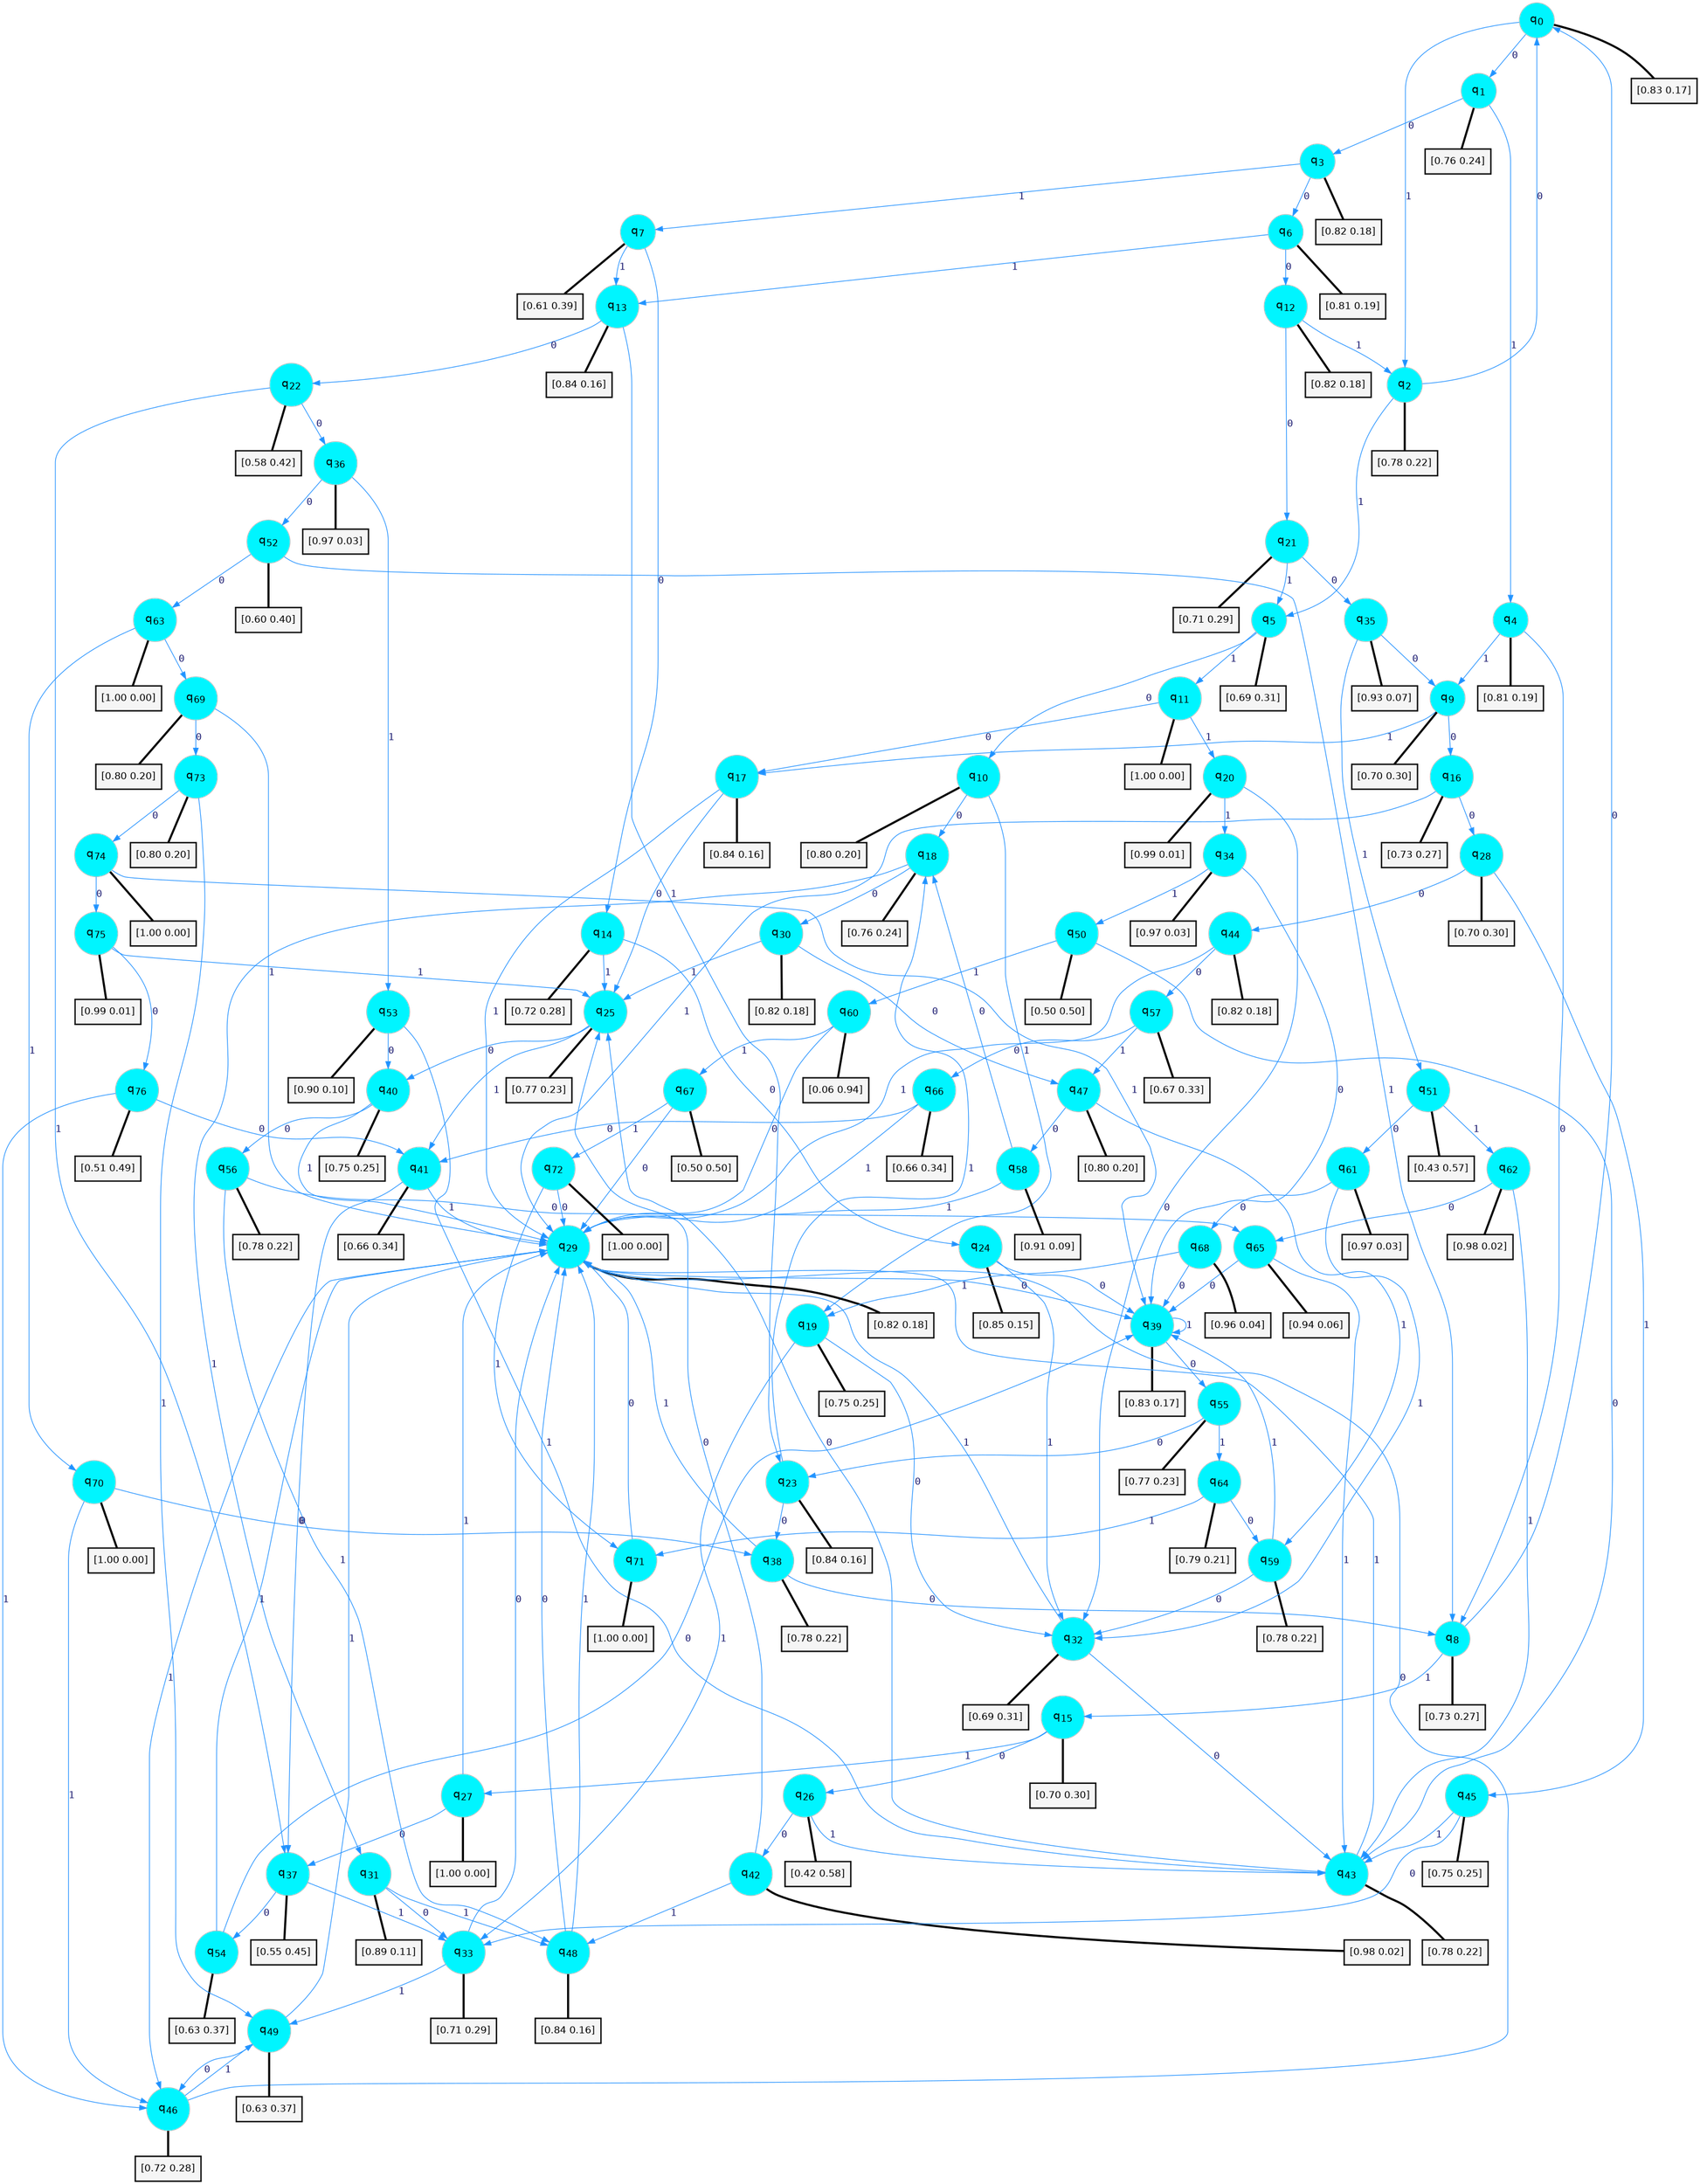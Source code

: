 digraph G {
graph [
bgcolor=transparent, dpi=300, rankdir=TD, size="40,25"];
node [
color=gray, fillcolor=turquoise1, fontcolor=black, fontname=Helvetica, fontsize=16, fontweight=bold, shape=circle, style=filled];
edge [
arrowsize=1, color=dodgerblue1, fontcolor=midnightblue, fontname=courier, fontweight=bold, penwidth=1, style=solid, weight=20];
0[label=<q<SUB>0</SUB>>];
1[label=<q<SUB>1</SUB>>];
2[label=<q<SUB>2</SUB>>];
3[label=<q<SUB>3</SUB>>];
4[label=<q<SUB>4</SUB>>];
5[label=<q<SUB>5</SUB>>];
6[label=<q<SUB>6</SUB>>];
7[label=<q<SUB>7</SUB>>];
8[label=<q<SUB>8</SUB>>];
9[label=<q<SUB>9</SUB>>];
10[label=<q<SUB>10</SUB>>];
11[label=<q<SUB>11</SUB>>];
12[label=<q<SUB>12</SUB>>];
13[label=<q<SUB>13</SUB>>];
14[label=<q<SUB>14</SUB>>];
15[label=<q<SUB>15</SUB>>];
16[label=<q<SUB>16</SUB>>];
17[label=<q<SUB>17</SUB>>];
18[label=<q<SUB>18</SUB>>];
19[label=<q<SUB>19</SUB>>];
20[label=<q<SUB>20</SUB>>];
21[label=<q<SUB>21</SUB>>];
22[label=<q<SUB>22</SUB>>];
23[label=<q<SUB>23</SUB>>];
24[label=<q<SUB>24</SUB>>];
25[label=<q<SUB>25</SUB>>];
26[label=<q<SUB>26</SUB>>];
27[label=<q<SUB>27</SUB>>];
28[label=<q<SUB>28</SUB>>];
29[label=<q<SUB>29</SUB>>];
30[label=<q<SUB>30</SUB>>];
31[label=<q<SUB>31</SUB>>];
32[label=<q<SUB>32</SUB>>];
33[label=<q<SUB>33</SUB>>];
34[label=<q<SUB>34</SUB>>];
35[label=<q<SUB>35</SUB>>];
36[label=<q<SUB>36</SUB>>];
37[label=<q<SUB>37</SUB>>];
38[label=<q<SUB>38</SUB>>];
39[label=<q<SUB>39</SUB>>];
40[label=<q<SUB>40</SUB>>];
41[label=<q<SUB>41</SUB>>];
42[label=<q<SUB>42</SUB>>];
43[label=<q<SUB>43</SUB>>];
44[label=<q<SUB>44</SUB>>];
45[label=<q<SUB>45</SUB>>];
46[label=<q<SUB>46</SUB>>];
47[label=<q<SUB>47</SUB>>];
48[label=<q<SUB>48</SUB>>];
49[label=<q<SUB>49</SUB>>];
50[label=<q<SUB>50</SUB>>];
51[label=<q<SUB>51</SUB>>];
52[label=<q<SUB>52</SUB>>];
53[label=<q<SUB>53</SUB>>];
54[label=<q<SUB>54</SUB>>];
55[label=<q<SUB>55</SUB>>];
56[label=<q<SUB>56</SUB>>];
57[label=<q<SUB>57</SUB>>];
58[label=<q<SUB>58</SUB>>];
59[label=<q<SUB>59</SUB>>];
60[label=<q<SUB>60</SUB>>];
61[label=<q<SUB>61</SUB>>];
62[label=<q<SUB>62</SUB>>];
63[label=<q<SUB>63</SUB>>];
64[label=<q<SUB>64</SUB>>];
65[label=<q<SUB>65</SUB>>];
66[label=<q<SUB>66</SUB>>];
67[label=<q<SUB>67</SUB>>];
68[label=<q<SUB>68</SUB>>];
69[label=<q<SUB>69</SUB>>];
70[label=<q<SUB>70</SUB>>];
71[label=<q<SUB>71</SUB>>];
72[label=<q<SUB>72</SUB>>];
73[label=<q<SUB>73</SUB>>];
74[label=<q<SUB>74</SUB>>];
75[label=<q<SUB>75</SUB>>];
76[label=<q<SUB>76</SUB>>];
77[label="[0.83 0.17]", shape=box,fontcolor=black, fontname=Helvetica, fontsize=14, penwidth=2, fillcolor=whitesmoke,color=black];
78[label="[0.76 0.24]", shape=box,fontcolor=black, fontname=Helvetica, fontsize=14, penwidth=2, fillcolor=whitesmoke,color=black];
79[label="[0.78 0.22]", shape=box,fontcolor=black, fontname=Helvetica, fontsize=14, penwidth=2, fillcolor=whitesmoke,color=black];
80[label="[0.82 0.18]", shape=box,fontcolor=black, fontname=Helvetica, fontsize=14, penwidth=2, fillcolor=whitesmoke,color=black];
81[label="[0.81 0.19]", shape=box,fontcolor=black, fontname=Helvetica, fontsize=14, penwidth=2, fillcolor=whitesmoke,color=black];
82[label="[0.69 0.31]", shape=box,fontcolor=black, fontname=Helvetica, fontsize=14, penwidth=2, fillcolor=whitesmoke,color=black];
83[label="[0.81 0.19]", shape=box,fontcolor=black, fontname=Helvetica, fontsize=14, penwidth=2, fillcolor=whitesmoke,color=black];
84[label="[0.61 0.39]", shape=box,fontcolor=black, fontname=Helvetica, fontsize=14, penwidth=2, fillcolor=whitesmoke,color=black];
85[label="[0.73 0.27]", shape=box,fontcolor=black, fontname=Helvetica, fontsize=14, penwidth=2, fillcolor=whitesmoke,color=black];
86[label="[0.70 0.30]", shape=box,fontcolor=black, fontname=Helvetica, fontsize=14, penwidth=2, fillcolor=whitesmoke,color=black];
87[label="[0.80 0.20]", shape=box,fontcolor=black, fontname=Helvetica, fontsize=14, penwidth=2, fillcolor=whitesmoke,color=black];
88[label="[1.00 0.00]", shape=box,fontcolor=black, fontname=Helvetica, fontsize=14, penwidth=2, fillcolor=whitesmoke,color=black];
89[label="[0.82 0.18]", shape=box,fontcolor=black, fontname=Helvetica, fontsize=14, penwidth=2, fillcolor=whitesmoke,color=black];
90[label="[0.84 0.16]", shape=box,fontcolor=black, fontname=Helvetica, fontsize=14, penwidth=2, fillcolor=whitesmoke,color=black];
91[label="[0.72 0.28]", shape=box,fontcolor=black, fontname=Helvetica, fontsize=14, penwidth=2, fillcolor=whitesmoke,color=black];
92[label="[0.70 0.30]", shape=box,fontcolor=black, fontname=Helvetica, fontsize=14, penwidth=2, fillcolor=whitesmoke,color=black];
93[label="[0.73 0.27]", shape=box,fontcolor=black, fontname=Helvetica, fontsize=14, penwidth=2, fillcolor=whitesmoke,color=black];
94[label="[0.84 0.16]", shape=box,fontcolor=black, fontname=Helvetica, fontsize=14, penwidth=2, fillcolor=whitesmoke,color=black];
95[label="[0.76 0.24]", shape=box,fontcolor=black, fontname=Helvetica, fontsize=14, penwidth=2, fillcolor=whitesmoke,color=black];
96[label="[0.75 0.25]", shape=box,fontcolor=black, fontname=Helvetica, fontsize=14, penwidth=2, fillcolor=whitesmoke,color=black];
97[label="[0.99 0.01]", shape=box,fontcolor=black, fontname=Helvetica, fontsize=14, penwidth=2, fillcolor=whitesmoke,color=black];
98[label="[0.71 0.29]", shape=box,fontcolor=black, fontname=Helvetica, fontsize=14, penwidth=2, fillcolor=whitesmoke,color=black];
99[label="[0.58 0.42]", shape=box,fontcolor=black, fontname=Helvetica, fontsize=14, penwidth=2, fillcolor=whitesmoke,color=black];
100[label="[0.84 0.16]", shape=box,fontcolor=black, fontname=Helvetica, fontsize=14, penwidth=2, fillcolor=whitesmoke,color=black];
101[label="[0.85 0.15]", shape=box,fontcolor=black, fontname=Helvetica, fontsize=14, penwidth=2, fillcolor=whitesmoke,color=black];
102[label="[0.77 0.23]", shape=box,fontcolor=black, fontname=Helvetica, fontsize=14, penwidth=2, fillcolor=whitesmoke,color=black];
103[label="[0.42 0.58]", shape=box,fontcolor=black, fontname=Helvetica, fontsize=14, penwidth=2, fillcolor=whitesmoke,color=black];
104[label="[1.00 0.00]", shape=box,fontcolor=black, fontname=Helvetica, fontsize=14, penwidth=2, fillcolor=whitesmoke,color=black];
105[label="[0.70 0.30]", shape=box,fontcolor=black, fontname=Helvetica, fontsize=14, penwidth=2, fillcolor=whitesmoke,color=black];
106[label="[0.82 0.18]", shape=box,fontcolor=black, fontname=Helvetica, fontsize=14, penwidth=2, fillcolor=whitesmoke,color=black];
107[label="[0.82 0.18]", shape=box,fontcolor=black, fontname=Helvetica, fontsize=14, penwidth=2, fillcolor=whitesmoke,color=black];
108[label="[0.89 0.11]", shape=box,fontcolor=black, fontname=Helvetica, fontsize=14, penwidth=2, fillcolor=whitesmoke,color=black];
109[label="[0.69 0.31]", shape=box,fontcolor=black, fontname=Helvetica, fontsize=14, penwidth=2, fillcolor=whitesmoke,color=black];
110[label="[0.71 0.29]", shape=box,fontcolor=black, fontname=Helvetica, fontsize=14, penwidth=2, fillcolor=whitesmoke,color=black];
111[label="[0.97 0.03]", shape=box,fontcolor=black, fontname=Helvetica, fontsize=14, penwidth=2, fillcolor=whitesmoke,color=black];
112[label="[0.93 0.07]", shape=box,fontcolor=black, fontname=Helvetica, fontsize=14, penwidth=2, fillcolor=whitesmoke,color=black];
113[label="[0.97 0.03]", shape=box,fontcolor=black, fontname=Helvetica, fontsize=14, penwidth=2, fillcolor=whitesmoke,color=black];
114[label="[0.55 0.45]", shape=box,fontcolor=black, fontname=Helvetica, fontsize=14, penwidth=2, fillcolor=whitesmoke,color=black];
115[label="[0.78 0.22]", shape=box,fontcolor=black, fontname=Helvetica, fontsize=14, penwidth=2, fillcolor=whitesmoke,color=black];
116[label="[0.83 0.17]", shape=box,fontcolor=black, fontname=Helvetica, fontsize=14, penwidth=2, fillcolor=whitesmoke,color=black];
117[label="[0.75 0.25]", shape=box,fontcolor=black, fontname=Helvetica, fontsize=14, penwidth=2, fillcolor=whitesmoke,color=black];
118[label="[0.66 0.34]", shape=box,fontcolor=black, fontname=Helvetica, fontsize=14, penwidth=2, fillcolor=whitesmoke,color=black];
119[label="[0.98 0.02]", shape=box,fontcolor=black, fontname=Helvetica, fontsize=14, penwidth=2, fillcolor=whitesmoke,color=black];
120[label="[0.78 0.22]", shape=box,fontcolor=black, fontname=Helvetica, fontsize=14, penwidth=2, fillcolor=whitesmoke,color=black];
121[label="[0.82 0.18]", shape=box,fontcolor=black, fontname=Helvetica, fontsize=14, penwidth=2, fillcolor=whitesmoke,color=black];
122[label="[0.75 0.25]", shape=box,fontcolor=black, fontname=Helvetica, fontsize=14, penwidth=2, fillcolor=whitesmoke,color=black];
123[label="[0.72 0.28]", shape=box,fontcolor=black, fontname=Helvetica, fontsize=14, penwidth=2, fillcolor=whitesmoke,color=black];
124[label="[0.80 0.20]", shape=box,fontcolor=black, fontname=Helvetica, fontsize=14, penwidth=2, fillcolor=whitesmoke,color=black];
125[label="[0.84 0.16]", shape=box,fontcolor=black, fontname=Helvetica, fontsize=14, penwidth=2, fillcolor=whitesmoke,color=black];
126[label="[0.63 0.37]", shape=box,fontcolor=black, fontname=Helvetica, fontsize=14, penwidth=2, fillcolor=whitesmoke,color=black];
127[label="[0.50 0.50]", shape=box,fontcolor=black, fontname=Helvetica, fontsize=14, penwidth=2, fillcolor=whitesmoke,color=black];
128[label="[0.43 0.57]", shape=box,fontcolor=black, fontname=Helvetica, fontsize=14, penwidth=2, fillcolor=whitesmoke,color=black];
129[label="[0.60 0.40]", shape=box,fontcolor=black, fontname=Helvetica, fontsize=14, penwidth=2, fillcolor=whitesmoke,color=black];
130[label="[0.90 0.10]", shape=box,fontcolor=black, fontname=Helvetica, fontsize=14, penwidth=2, fillcolor=whitesmoke,color=black];
131[label="[0.63 0.37]", shape=box,fontcolor=black, fontname=Helvetica, fontsize=14, penwidth=2, fillcolor=whitesmoke,color=black];
132[label="[0.77 0.23]", shape=box,fontcolor=black, fontname=Helvetica, fontsize=14, penwidth=2, fillcolor=whitesmoke,color=black];
133[label="[0.78 0.22]", shape=box,fontcolor=black, fontname=Helvetica, fontsize=14, penwidth=2, fillcolor=whitesmoke,color=black];
134[label="[0.67 0.33]", shape=box,fontcolor=black, fontname=Helvetica, fontsize=14, penwidth=2, fillcolor=whitesmoke,color=black];
135[label="[0.91 0.09]", shape=box,fontcolor=black, fontname=Helvetica, fontsize=14, penwidth=2, fillcolor=whitesmoke,color=black];
136[label="[0.78 0.22]", shape=box,fontcolor=black, fontname=Helvetica, fontsize=14, penwidth=2, fillcolor=whitesmoke,color=black];
137[label="[0.06 0.94]", shape=box,fontcolor=black, fontname=Helvetica, fontsize=14, penwidth=2, fillcolor=whitesmoke,color=black];
138[label="[0.97 0.03]", shape=box,fontcolor=black, fontname=Helvetica, fontsize=14, penwidth=2, fillcolor=whitesmoke,color=black];
139[label="[0.98 0.02]", shape=box,fontcolor=black, fontname=Helvetica, fontsize=14, penwidth=2, fillcolor=whitesmoke,color=black];
140[label="[1.00 0.00]", shape=box,fontcolor=black, fontname=Helvetica, fontsize=14, penwidth=2, fillcolor=whitesmoke,color=black];
141[label="[0.79 0.21]", shape=box,fontcolor=black, fontname=Helvetica, fontsize=14, penwidth=2, fillcolor=whitesmoke,color=black];
142[label="[0.94 0.06]", shape=box,fontcolor=black, fontname=Helvetica, fontsize=14, penwidth=2, fillcolor=whitesmoke,color=black];
143[label="[0.66 0.34]", shape=box,fontcolor=black, fontname=Helvetica, fontsize=14, penwidth=2, fillcolor=whitesmoke,color=black];
144[label="[0.50 0.50]", shape=box,fontcolor=black, fontname=Helvetica, fontsize=14, penwidth=2, fillcolor=whitesmoke,color=black];
145[label="[0.96 0.04]", shape=box,fontcolor=black, fontname=Helvetica, fontsize=14, penwidth=2, fillcolor=whitesmoke,color=black];
146[label="[0.80 0.20]", shape=box,fontcolor=black, fontname=Helvetica, fontsize=14, penwidth=2, fillcolor=whitesmoke,color=black];
147[label="[1.00 0.00]", shape=box,fontcolor=black, fontname=Helvetica, fontsize=14, penwidth=2, fillcolor=whitesmoke,color=black];
148[label="[1.00 0.00]", shape=box,fontcolor=black, fontname=Helvetica, fontsize=14, penwidth=2, fillcolor=whitesmoke,color=black];
149[label="[1.00 0.00]", shape=box,fontcolor=black, fontname=Helvetica, fontsize=14, penwidth=2, fillcolor=whitesmoke,color=black];
150[label="[0.80 0.20]", shape=box,fontcolor=black, fontname=Helvetica, fontsize=14, penwidth=2, fillcolor=whitesmoke,color=black];
151[label="[1.00 0.00]", shape=box,fontcolor=black, fontname=Helvetica, fontsize=14, penwidth=2, fillcolor=whitesmoke,color=black];
152[label="[0.99 0.01]", shape=box,fontcolor=black, fontname=Helvetica, fontsize=14, penwidth=2, fillcolor=whitesmoke,color=black];
153[label="[0.51 0.49]", shape=box,fontcolor=black, fontname=Helvetica, fontsize=14, penwidth=2, fillcolor=whitesmoke,color=black];
0->1 [label=0];
0->2 [label=1];
0->77 [arrowhead=none, penwidth=3,color=black];
1->3 [label=0];
1->4 [label=1];
1->78 [arrowhead=none, penwidth=3,color=black];
2->0 [label=0];
2->5 [label=1];
2->79 [arrowhead=none, penwidth=3,color=black];
3->6 [label=0];
3->7 [label=1];
3->80 [arrowhead=none, penwidth=3,color=black];
4->8 [label=0];
4->9 [label=1];
4->81 [arrowhead=none, penwidth=3,color=black];
5->10 [label=0];
5->11 [label=1];
5->82 [arrowhead=none, penwidth=3,color=black];
6->12 [label=0];
6->13 [label=1];
6->83 [arrowhead=none, penwidth=3,color=black];
7->14 [label=0];
7->13 [label=1];
7->84 [arrowhead=none, penwidth=3,color=black];
8->0 [label=0];
8->15 [label=1];
8->85 [arrowhead=none, penwidth=3,color=black];
9->16 [label=0];
9->17 [label=1];
9->86 [arrowhead=none, penwidth=3,color=black];
10->18 [label=0];
10->19 [label=1];
10->87 [arrowhead=none, penwidth=3,color=black];
11->17 [label=0];
11->20 [label=1];
11->88 [arrowhead=none, penwidth=3,color=black];
12->21 [label=0];
12->2 [label=1];
12->89 [arrowhead=none, penwidth=3,color=black];
13->22 [label=0];
13->23 [label=1];
13->90 [arrowhead=none, penwidth=3,color=black];
14->24 [label=0];
14->25 [label=1];
14->91 [arrowhead=none, penwidth=3,color=black];
15->26 [label=0];
15->27 [label=1];
15->92 [arrowhead=none, penwidth=3,color=black];
16->28 [label=0];
16->29 [label=1];
16->93 [arrowhead=none, penwidth=3,color=black];
17->25 [label=0];
17->29 [label=1];
17->94 [arrowhead=none, penwidth=3,color=black];
18->30 [label=0];
18->31 [label=1];
18->95 [arrowhead=none, penwidth=3,color=black];
19->32 [label=0];
19->33 [label=1];
19->96 [arrowhead=none, penwidth=3,color=black];
20->32 [label=0];
20->34 [label=1];
20->97 [arrowhead=none, penwidth=3,color=black];
21->35 [label=0];
21->5 [label=1];
21->98 [arrowhead=none, penwidth=3,color=black];
22->36 [label=0];
22->37 [label=1];
22->99 [arrowhead=none, penwidth=3,color=black];
23->38 [label=0];
23->18 [label=1];
23->100 [arrowhead=none, penwidth=3,color=black];
24->39 [label=0];
24->32 [label=1];
24->101 [arrowhead=none, penwidth=3,color=black];
25->40 [label=0];
25->41 [label=1];
25->102 [arrowhead=none, penwidth=3,color=black];
26->42 [label=0];
26->43 [label=1];
26->103 [arrowhead=none, penwidth=3,color=black];
27->37 [label=0];
27->29 [label=1];
27->104 [arrowhead=none, penwidth=3,color=black];
28->44 [label=0];
28->45 [label=1];
28->105 [arrowhead=none, penwidth=3,color=black];
29->39 [label=0];
29->46 [label=1];
29->106 [arrowhead=none, penwidth=3,color=black];
30->47 [label=0];
30->25 [label=1];
30->107 [arrowhead=none, penwidth=3,color=black];
31->33 [label=0];
31->48 [label=1];
31->108 [arrowhead=none, penwidth=3,color=black];
32->43 [label=0];
32->29 [label=1];
32->109 [arrowhead=none, penwidth=3,color=black];
33->29 [label=0];
33->49 [label=1];
33->110 [arrowhead=none, penwidth=3,color=black];
34->39 [label=0];
34->50 [label=1];
34->111 [arrowhead=none, penwidth=3,color=black];
35->9 [label=0];
35->51 [label=1];
35->112 [arrowhead=none, penwidth=3,color=black];
36->52 [label=0];
36->53 [label=1];
36->113 [arrowhead=none, penwidth=3,color=black];
37->54 [label=0];
37->33 [label=1];
37->114 [arrowhead=none, penwidth=3,color=black];
38->8 [label=0];
38->29 [label=1];
38->115 [arrowhead=none, penwidth=3,color=black];
39->55 [label=0];
39->39 [label=1];
39->116 [arrowhead=none, penwidth=3,color=black];
40->56 [label=0];
40->29 [label=1];
40->117 [arrowhead=none, penwidth=3,color=black];
41->37 [label=0];
41->29 [label=1];
41->118 [arrowhead=none, penwidth=3,color=black];
42->25 [label=0];
42->48 [label=1];
42->119 [arrowhead=none, penwidth=3,color=black];
43->25 [label=0];
43->29 [label=1];
43->120 [arrowhead=none, penwidth=3,color=black];
44->57 [label=0];
44->29 [label=1];
44->121 [arrowhead=none, penwidth=3,color=black];
45->33 [label=0];
45->43 [label=1];
45->122 [arrowhead=none, penwidth=3,color=black];
46->29 [label=0];
46->49 [label=1];
46->123 [arrowhead=none, penwidth=3,color=black];
47->58 [label=0];
47->59 [label=1];
47->124 [arrowhead=none, penwidth=3,color=black];
48->29 [label=0];
48->29 [label=1];
48->125 [arrowhead=none, penwidth=3,color=black];
49->46 [label=0];
49->29 [label=1];
49->126 [arrowhead=none, penwidth=3,color=black];
50->43 [label=0];
50->60 [label=1];
50->127 [arrowhead=none, penwidth=3,color=black];
51->61 [label=0];
51->62 [label=1];
51->128 [arrowhead=none, penwidth=3,color=black];
52->63 [label=0];
52->8 [label=1];
52->129 [arrowhead=none, penwidth=3,color=black];
53->40 [label=0];
53->43 [label=1];
53->130 [arrowhead=none, penwidth=3,color=black];
54->39 [label=0];
54->29 [label=1];
54->131 [arrowhead=none, penwidth=3,color=black];
55->23 [label=0];
55->64 [label=1];
55->132 [arrowhead=none, penwidth=3,color=black];
56->65 [label=0];
56->48 [label=1];
56->133 [arrowhead=none, penwidth=3,color=black];
57->66 [label=0];
57->47 [label=1];
57->134 [arrowhead=none, penwidth=3,color=black];
58->18 [label=0];
58->29 [label=1];
58->135 [arrowhead=none, penwidth=3,color=black];
59->32 [label=0];
59->39 [label=1];
59->136 [arrowhead=none, penwidth=3,color=black];
60->29 [label=0];
60->67 [label=1];
60->137 [arrowhead=none, penwidth=3,color=black];
61->68 [label=0];
61->32 [label=1];
61->138 [arrowhead=none, penwidth=3,color=black];
62->65 [label=0];
62->43 [label=1];
62->139 [arrowhead=none, penwidth=3,color=black];
63->69 [label=0];
63->70 [label=1];
63->140 [arrowhead=none, penwidth=3,color=black];
64->59 [label=0];
64->71 [label=1];
64->141 [arrowhead=none, penwidth=3,color=black];
65->39 [label=0];
65->43 [label=1];
65->142 [arrowhead=none, penwidth=3,color=black];
66->41 [label=0];
66->29 [label=1];
66->143 [arrowhead=none, penwidth=3,color=black];
67->29 [label=0];
67->72 [label=1];
67->144 [arrowhead=none, penwidth=3,color=black];
68->39 [label=0];
68->19 [label=1];
68->145 [arrowhead=none, penwidth=3,color=black];
69->73 [label=0];
69->29 [label=1];
69->146 [arrowhead=none, penwidth=3,color=black];
70->38 [label=0];
70->46 [label=1];
70->147 [arrowhead=none, penwidth=3,color=black];
71->29 [label=0];
71->148 [arrowhead=none, penwidth=3,color=black];
72->29 [label=0];
72->71 [label=1];
72->149 [arrowhead=none, penwidth=3,color=black];
73->74 [label=0];
73->49 [label=1];
73->150 [arrowhead=none, penwidth=3,color=black];
74->75 [label=0];
74->39 [label=1];
74->151 [arrowhead=none, penwidth=3,color=black];
75->76 [label=0];
75->25 [label=1];
75->152 [arrowhead=none, penwidth=3,color=black];
76->41 [label=0];
76->46 [label=1];
76->153 [arrowhead=none, penwidth=3,color=black];
}
